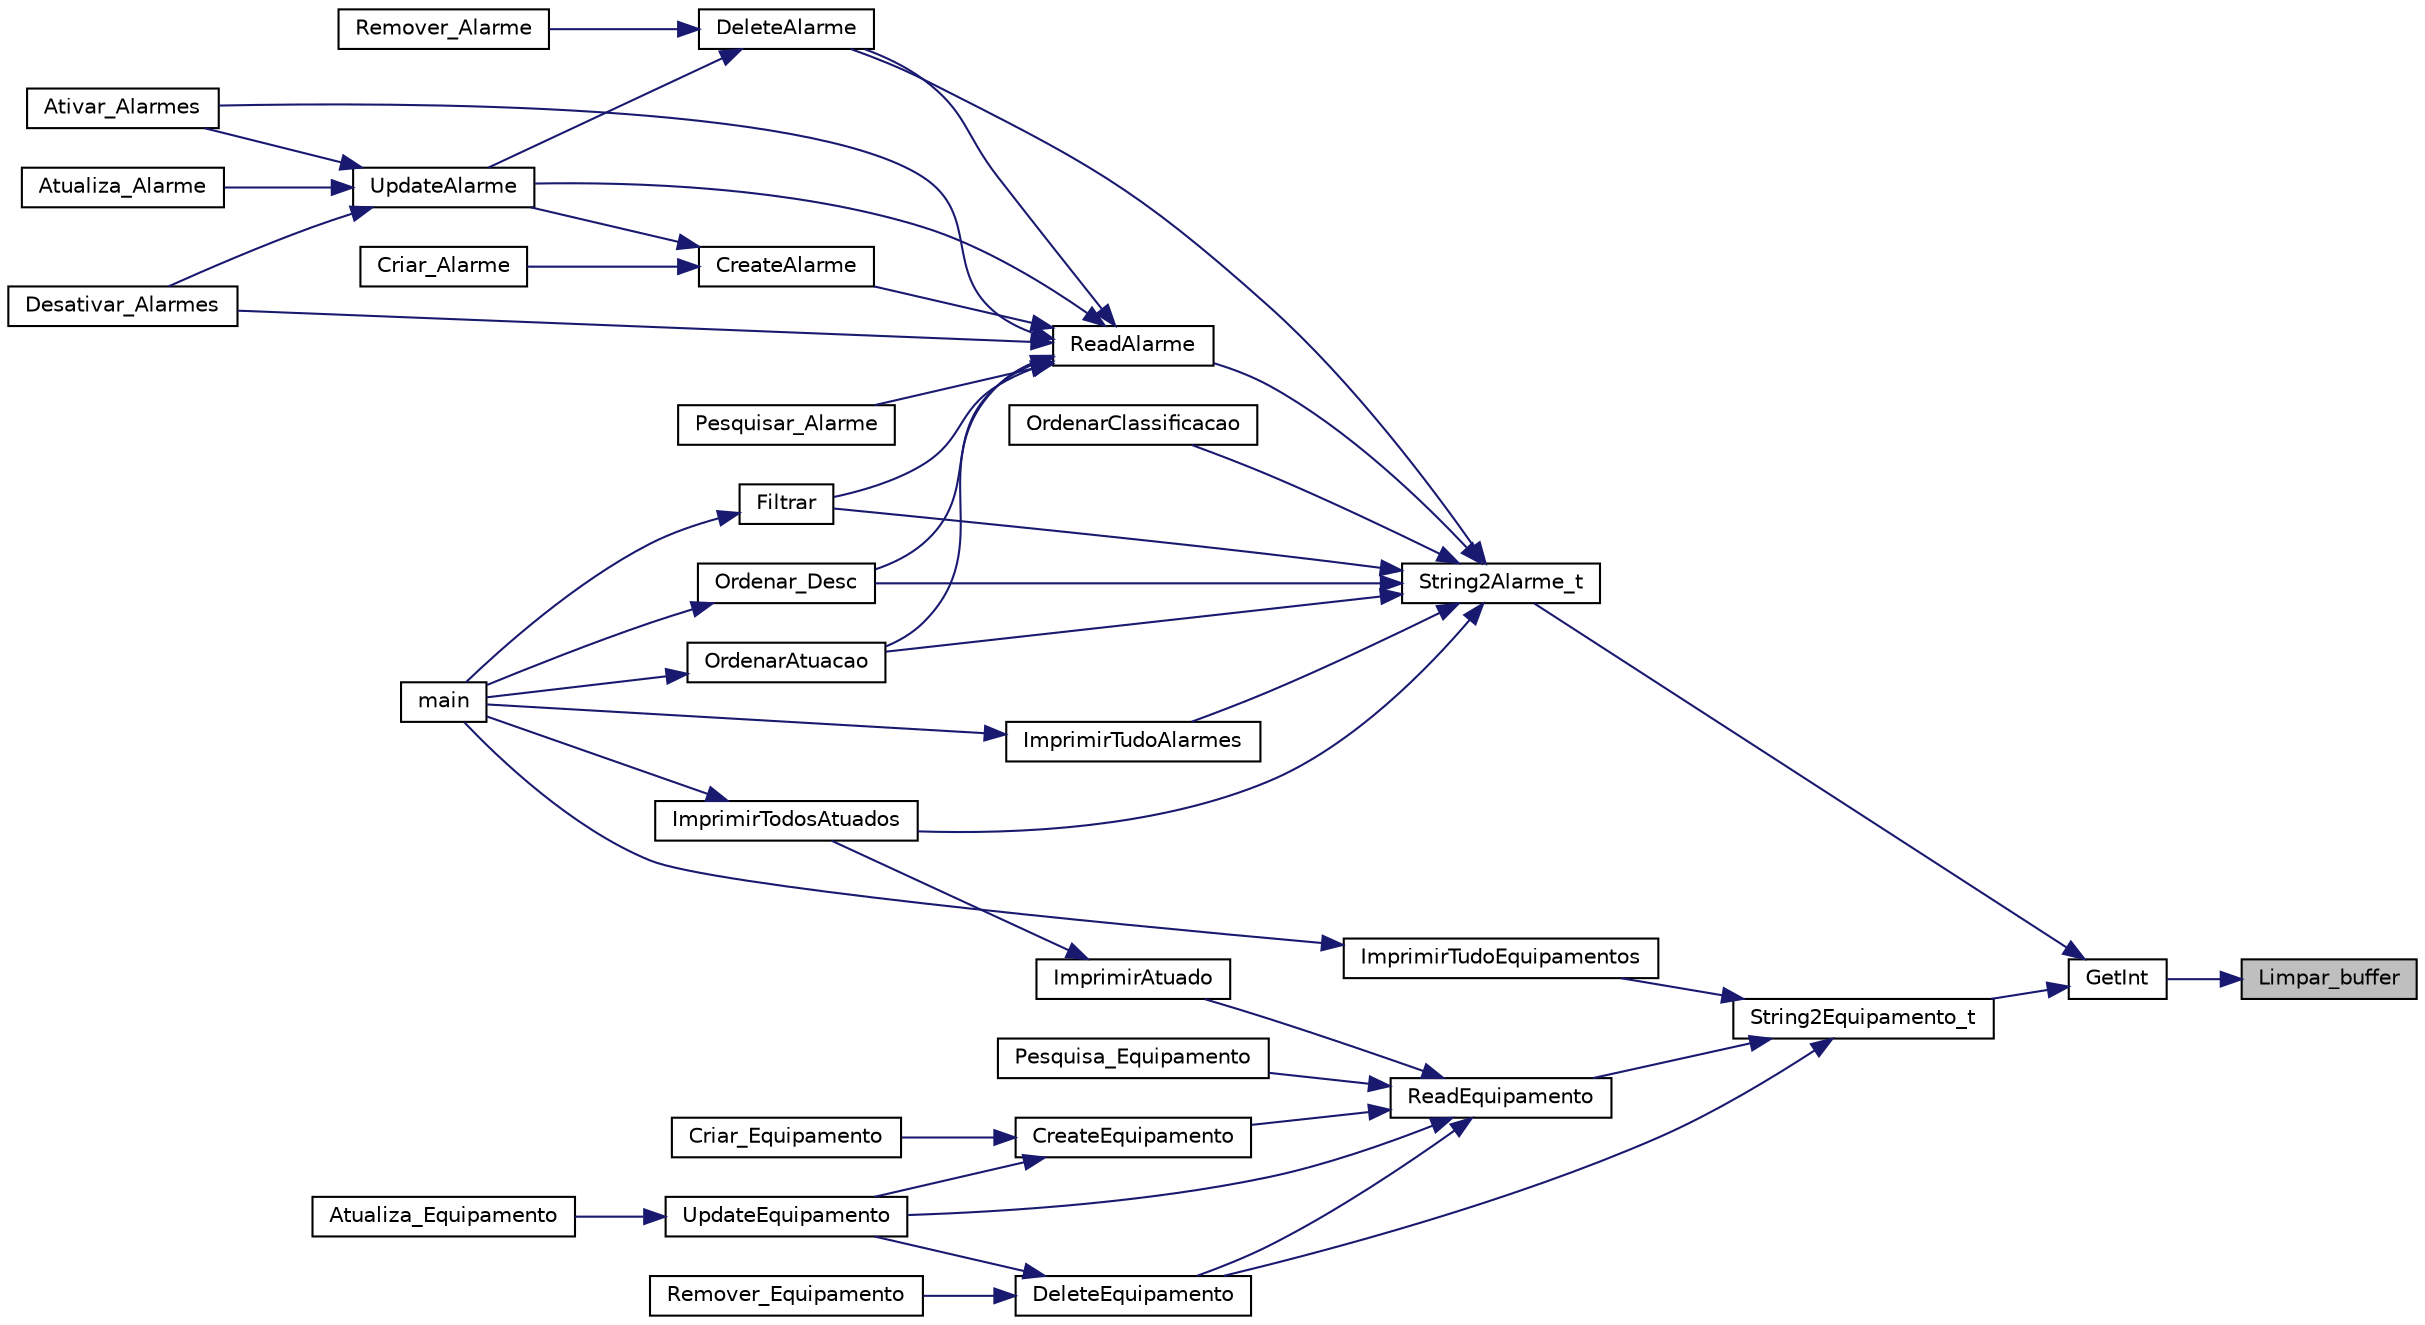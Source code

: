 digraph "Limpar_buffer"
{
 // LATEX_PDF_SIZE
  edge [fontname="Helvetica",fontsize="10",labelfontname="Helvetica",labelfontsize="10"];
  node [fontname="Helvetica",fontsize="10",shape=record];
  rankdir="RL";
  Node1 [label="Limpar_buffer",height=0.2,width=0.4,color="black", fillcolor="grey75", style="filled", fontcolor="black",tooltip=" "];
  Node1 -> Node2 [dir="back",color="midnightblue",fontsize="10",style="solid",fontname="Helvetica"];
  Node2 [label="GetInt",height=0.2,width=0.4,color="black", fillcolor="white", style="filled",URL="$_equipamento_8h.html#af33a10e452044c45a2b0c01279a47430",tooltip=" "];
  Node2 -> Node3 [dir="back",color="midnightblue",fontsize="10",style="solid",fontname="Helvetica"];
  Node3 [label="String2Alarme_t",height=0.2,width=0.4,color="black", fillcolor="white", style="filled",URL="$_alarmes_8h.html#ad1390ee930b2bbd803c3211f6dec8045",tooltip=" "];
  Node3 -> Node4 [dir="back",color="midnightblue",fontsize="10",style="solid",fontname="Helvetica"];
  Node4 [label="DeleteAlarme",height=0.2,width=0.4,color="black", fillcolor="white", style="filled",URL="$_alarmes_8h.html#a25b1300b2c90d1e4188426f3b30fceb6",tooltip=" "];
  Node4 -> Node5 [dir="back",color="midnightblue",fontsize="10",style="solid",fontname="Helvetica"];
  Node5 [label="Remover_Alarme",height=0.2,width=0.4,color="black", fillcolor="white", style="filled",URL="$_interface_8h.html#ab23e81c6482825f64c8bdfe510ce539b",tooltip=" "];
  Node4 -> Node6 [dir="back",color="midnightblue",fontsize="10",style="solid",fontname="Helvetica"];
  Node6 [label="UpdateAlarme",height=0.2,width=0.4,color="black", fillcolor="white", style="filled",URL="$_alarmes_8h.html#a935fde5a6fbc72e946c9a8199468d080",tooltip=" "];
  Node6 -> Node7 [dir="back",color="midnightblue",fontsize="10",style="solid",fontname="Helvetica"];
  Node7 [label="Ativar_Alarmes",height=0.2,width=0.4,color="black", fillcolor="white", style="filled",URL="$_interface_8h.html#a2f6f0cff496d5de99728095bcb99fecf",tooltip=" "];
  Node6 -> Node8 [dir="back",color="midnightblue",fontsize="10",style="solid",fontname="Helvetica"];
  Node8 [label="Atualiza_Alarme",height=0.2,width=0.4,color="black", fillcolor="white", style="filled",URL="$_interface_8h.html#ae3e37e58cf3e6e35070f661231d743e2",tooltip=" "];
  Node6 -> Node9 [dir="back",color="midnightblue",fontsize="10",style="solid",fontname="Helvetica"];
  Node9 [label="Desativar_Alarmes",height=0.2,width=0.4,color="black", fillcolor="white", style="filled",URL="$_interface_8h.html#aada3e1b361195dfccd11556ab395e5c7",tooltip=" "];
  Node3 -> Node10 [dir="back",color="midnightblue",fontsize="10",style="solid",fontname="Helvetica"];
  Node10 [label="Filtrar",height=0.2,width=0.4,color="black", fillcolor="white", style="filled",URL="$_interface_8h.html#a3c08cd667b8e1715efb916eefcaec920",tooltip=" "];
  Node10 -> Node11 [dir="back",color="midnightblue",fontsize="10",style="solid",fontname="Helvetica"];
  Node11 [label="main",height=0.2,width=0.4,color="black", fillcolor="white", style="filled",URL="$_sistema_8c.html#ae66f6b31b5ad750f1fe042a706a4e3d4",tooltip=" "];
  Node3 -> Node12 [dir="back",color="midnightblue",fontsize="10",style="solid",fontname="Helvetica"];
  Node12 [label="ImprimirTodosAtuados",height=0.2,width=0.4,color="black", fillcolor="white", style="filled",URL="$_interface_8h.html#a4f87a2e428d129a41c2b3210a0cfd0a1",tooltip=" "];
  Node12 -> Node11 [dir="back",color="midnightblue",fontsize="10",style="solid",fontname="Helvetica"];
  Node3 -> Node13 [dir="back",color="midnightblue",fontsize="10",style="solid",fontname="Helvetica"];
  Node13 [label="ImprimirTudoAlarmes",height=0.2,width=0.4,color="black", fillcolor="white", style="filled",URL="$_interface_8h.html#ac0f2cace3d9d25894aa4cdc4eb0b789a",tooltip=" "];
  Node13 -> Node11 [dir="back",color="midnightblue",fontsize="10",style="solid",fontname="Helvetica"];
  Node3 -> Node14 [dir="back",color="midnightblue",fontsize="10",style="solid",fontname="Helvetica"];
  Node14 [label="Ordenar_Desc",height=0.2,width=0.4,color="black", fillcolor="white", style="filled",URL="$_interface_8h.html#addaae7aff1ab279068e7c54ee6db3dd0",tooltip=" "];
  Node14 -> Node11 [dir="back",color="midnightblue",fontsize="10",style="solid",fontname="Helvetica"];
  Node3 -> Node15 [dir="back",color="midnightblue",fontsize="10",style="solid",fontname="Helvetica"];
  Node15 [label="OrdenarAtuacao",height=0.2,width=0.4,color="black", fillcolor="white", style="filled",URL="$_interface_8h.html#a30ff931217679941067b6eb39586c2c0",tooltip=" "];
  Node15 -> Node11 [dir="back",color="midnightblue",fontsize="10",style="solid",fontname="Helvetica"];
  Node3 -> Node16 [dir="back",color="midnightblue",fontsize="10",style="solid",fontname="Helvetica"];
  Node16 [label="OrdenarClassificacao",height=0.2,width=0.4,color="black", fillcolor="white", style="filled",URL="$_interface_8h.html#a82ce2e582151fa33a2c61ee33ea69f7a",tooltip=" "];
  Node3 -> Node17 [dir="back",color="midnightblue",fontsize="10",style="solid",fontname="Helvetica"];
  Node17 [label="ReadAlarme",height=0.2,width=0.4,color="black", fillcolor="white", style="filled",URL="$_alarmes_8h.html#ae902698da61e7dadccfd319f5f55b39a",tooltip=" "];
  Node17 -> Node7 [dir="back",color="midnightblue",fontsize="10",style="solid",fontname="Helvetica"];
  Node17 -> Node18 [dir="back",color="midnightblue",fontsize="10",style="solid",fontname="Helvetica"];
  Node18 [label="CreateAlarme",height=0.2,width=0.4,color="black", fillcolor="white", style="filled",URL="$_alarmes_8h.html#a579cc6b41cc01dc70037df44d295fa8e",tooltip=" "];
  Node18 -> Node19 [dir="back",color="midnightblue",fontsize="10",style="solid",fontname="Helvetica"];
  Node19 [label="Criar_Alarme",height=0.2,width=0.4,color="black", fillcolor="white", style="filled",URL="$_interface_8h.html#a7070744125871fc31fbfd82fd1ea069d",tooltip=" "];
  Node18 -> Node6 [dir="back",color="midnightblue",fontsize="10",style="solid",fontname="Helvetica"];
  Node17 -> Node4 [dir="back",color="midnightblue",fontsize="10",style="solid",fontname="Helvetica"];
  Node17 -> Node9 [dir="back",color="midnightblue",fontsize="10",style="solid",fontname="Helvetica"];
  Node17 -> Node10 [dir="back",color="midnightblue",fontsize="10",style="solid",fontname="Helvetica"];
  Node17 -> Node14 [dir="back",color="midnightblue",fontsize="10",style="solid",fontname="Helvetica"];
  Node17 -> Node15 [dir="back",color="midnightblue",fontsize="10",style="solid",fontname="Helvetica"];
  Node17 -> Node20 [dir="back",color="midnightblue",fontsize="10",style="solid",fontname="Helvetica"];
  Node20 [label="Pesquisar_Alarme",height=0.2,width=0.4,color="black", fillcolor="white", style="filled",URL="$_interface_8h.html#a6f0ac9134e78977e239bccf7549a166d",tooltip=" "];
  Node17 -> Node6 [dir="back",color="midnightblue",fontsize="10",style="solid",fontname="Helvetica"];
  Node2 -> Node21 [dir="back",color="midnightblue",fontsize="10",style="solid",fontname="Helvetica"];
  Node21 [label="String2Equipamento_t",height=0.2,width=0.4,color="black", fillcolor="white", style="filled",URL="$_equipamento_8h.html#a7206bd6d250d93a24615d73e4aaac6a9",tooltip=" "];
  Node21 -> Node22 [dir="back",color="midnightblue",fontsize="10",style="solid",fontname="Helvetica"];
  Node22 [label="DeleteEquipamento",height=0.2,width=0.4,color="black", fillcolor="white", style="filled",URL="$_equipamento_8h.html#af6fc89173f09843c31c2b2d3aa055d53",tooltip=" "];
  Node22 -> Node23 [dir="back",color="midnightblue",fontsize="10",style="solid",fontname="Helvetica"];
  Node23 [label="Remover_Equipamento",height=0.2,width=0.4,color="black", fillcolor="white", style="filled",URL="$_interface_8h.html#a12a15837cbfb35212139743228210559",tooltip=" "];
  Node22 -> Node24 [dir="back",color="midnightblue",fontsize="10",style="solid",fontname="Helvetica"];
  Node24 [label="UpdateEquipamento",height=0.2,width=0.4,color="black", fillcolor="white", style="filled",URL="$_equipamento_8h.html#ae4c044d3610ece5da6026a8a2a837930",tooltip=" "];
  Node24 -> Node25 [dir="back",color="midnightblue",fontsize="10",style="solid",fontname="Helvetica"];
  Node25 [label="Atualiza_Equipamento",height=0.2,width=0.4,color="black", fillcolor="white", style="filled",URL="$_interface_8h.html#aaa354c57bfc2baab00c9de9973c46c0c",tooltip=" "];
  Node21 -> Node26 [dir="back",color="midnightblue",fontsize="10",style="solid",fontname="Helvetica"];
  Node26 [label="ImprimirTudoEquipamentos",height=0.2,width=0.4,color="black", fillcolor="white", style="filled",URL="$_interface_8h.html#ae838cddc8c2cfeb729f11f1c0487dd40",tooltip=" "];
  Node26 -> Node11 [dir="back",color="midnightblue",fontsize="10",style="solid",fontname="Helvetica"];
  Node21 -> Node27 [dir="back",color="midnightblue",fontsize="10",style="solid",fontname="Helvetica"];
  Node27 [label="ReadEquipamento",height=0.2,width=0.4,color="black", fillcolor="white", style="filled",URL="$_equipamento_8h.html#ad591852e9b18ae97339e8b1851721635",tooltip=" "];
  Node27 -> Node28 [dir="back",color="midnightblue",fontsize="10",style="solid",fontname="Helvetica"];
  Node28 [label="CreateEquipamento",height=0.2,width=0.4,color="black", fillcolor="white", style="filled",URL="$_equipamento_8h.html#ac81e4ee1287e15773dfe7e62d210993a",tooltip=" "];
  Node28 -> Node29 [dir="back",color="midnightblue",fontsize="10",style="solid",fontname="Helvetica"];
  Node29 [label="Criar_Equipamento",height=0.2,width=0.4,color="black", fillcolor="white", style="filled",URL="$_interface_8h.html#a85ffbc45eb748b2768abf04cf01b9075",tooltip=" "];
  Node28 -> Node24 [dir="back",color="midnightblue",fontsize="10",style="solid",fontname="Helvetica"];
  Node27 -> Node22 [dir="back",color="midnightblue",fontsize="10",style="solid",fontname="Helvetica"];
  Node27 -> Node30 [dir="back",color="midnightblue",fontsize="10",style="solid",fontname="Helvetica"];
  Node30 [label="ImprimirAtuado",height=0.2,width=0.4,color="black", fillcolor="white", style="filled",URL="$_interface_8h.html#aa0105c99219476ae45e1e5fc588e1bb7",tooltip=" "];
  Node30 -> Node12 [dir="back",color="midnightblue",fontsize="10",style="solid",fontname="Helvetica"];
  Node27 -> Node31 [dir="back",color="midnightblue",fontsize="10",style="solid",fontname="Helvetica"];
  Node31 [label="Pesquisa_Equipamento",height=0.2,width=0.4,color="black", fillcolor="white", style="filled",URL="$_interface_8h.html#a0c3b567a6858c3a921c52bd105e6f459",tooltip=" "];
  Node27 -> Node24 [dir="back",color="midnightblue",fontsize="10",style="solid",fontname="Helvetica"];
}
